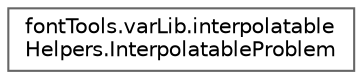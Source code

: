 digraph "Graphical Class Hierarchy"
{
 // LATEX_PDF_SIZE
  bgcolor="transparent";
  edge [fontname=Helvetica,fontsize=10,labelfontname=Helvetica,labelfontsize=10];
  node [fontname=Helvetica,fontsize=10,shape=box,height=0.2,width=0.4];
  rankdir="LR";
  Node0 [id="Node000000",label="fontTools.varLib.interpolatable\lHelpers.InterpolatableProblem",height=0.2,width=0.4,color="grey40", fillcolor="white", style="filled",URL="$df/d2f/classfontTools_1_1varLib_1_1interpolatableHelpers_1_1InterpolatableProblem.html",tooltip=" "];
}
